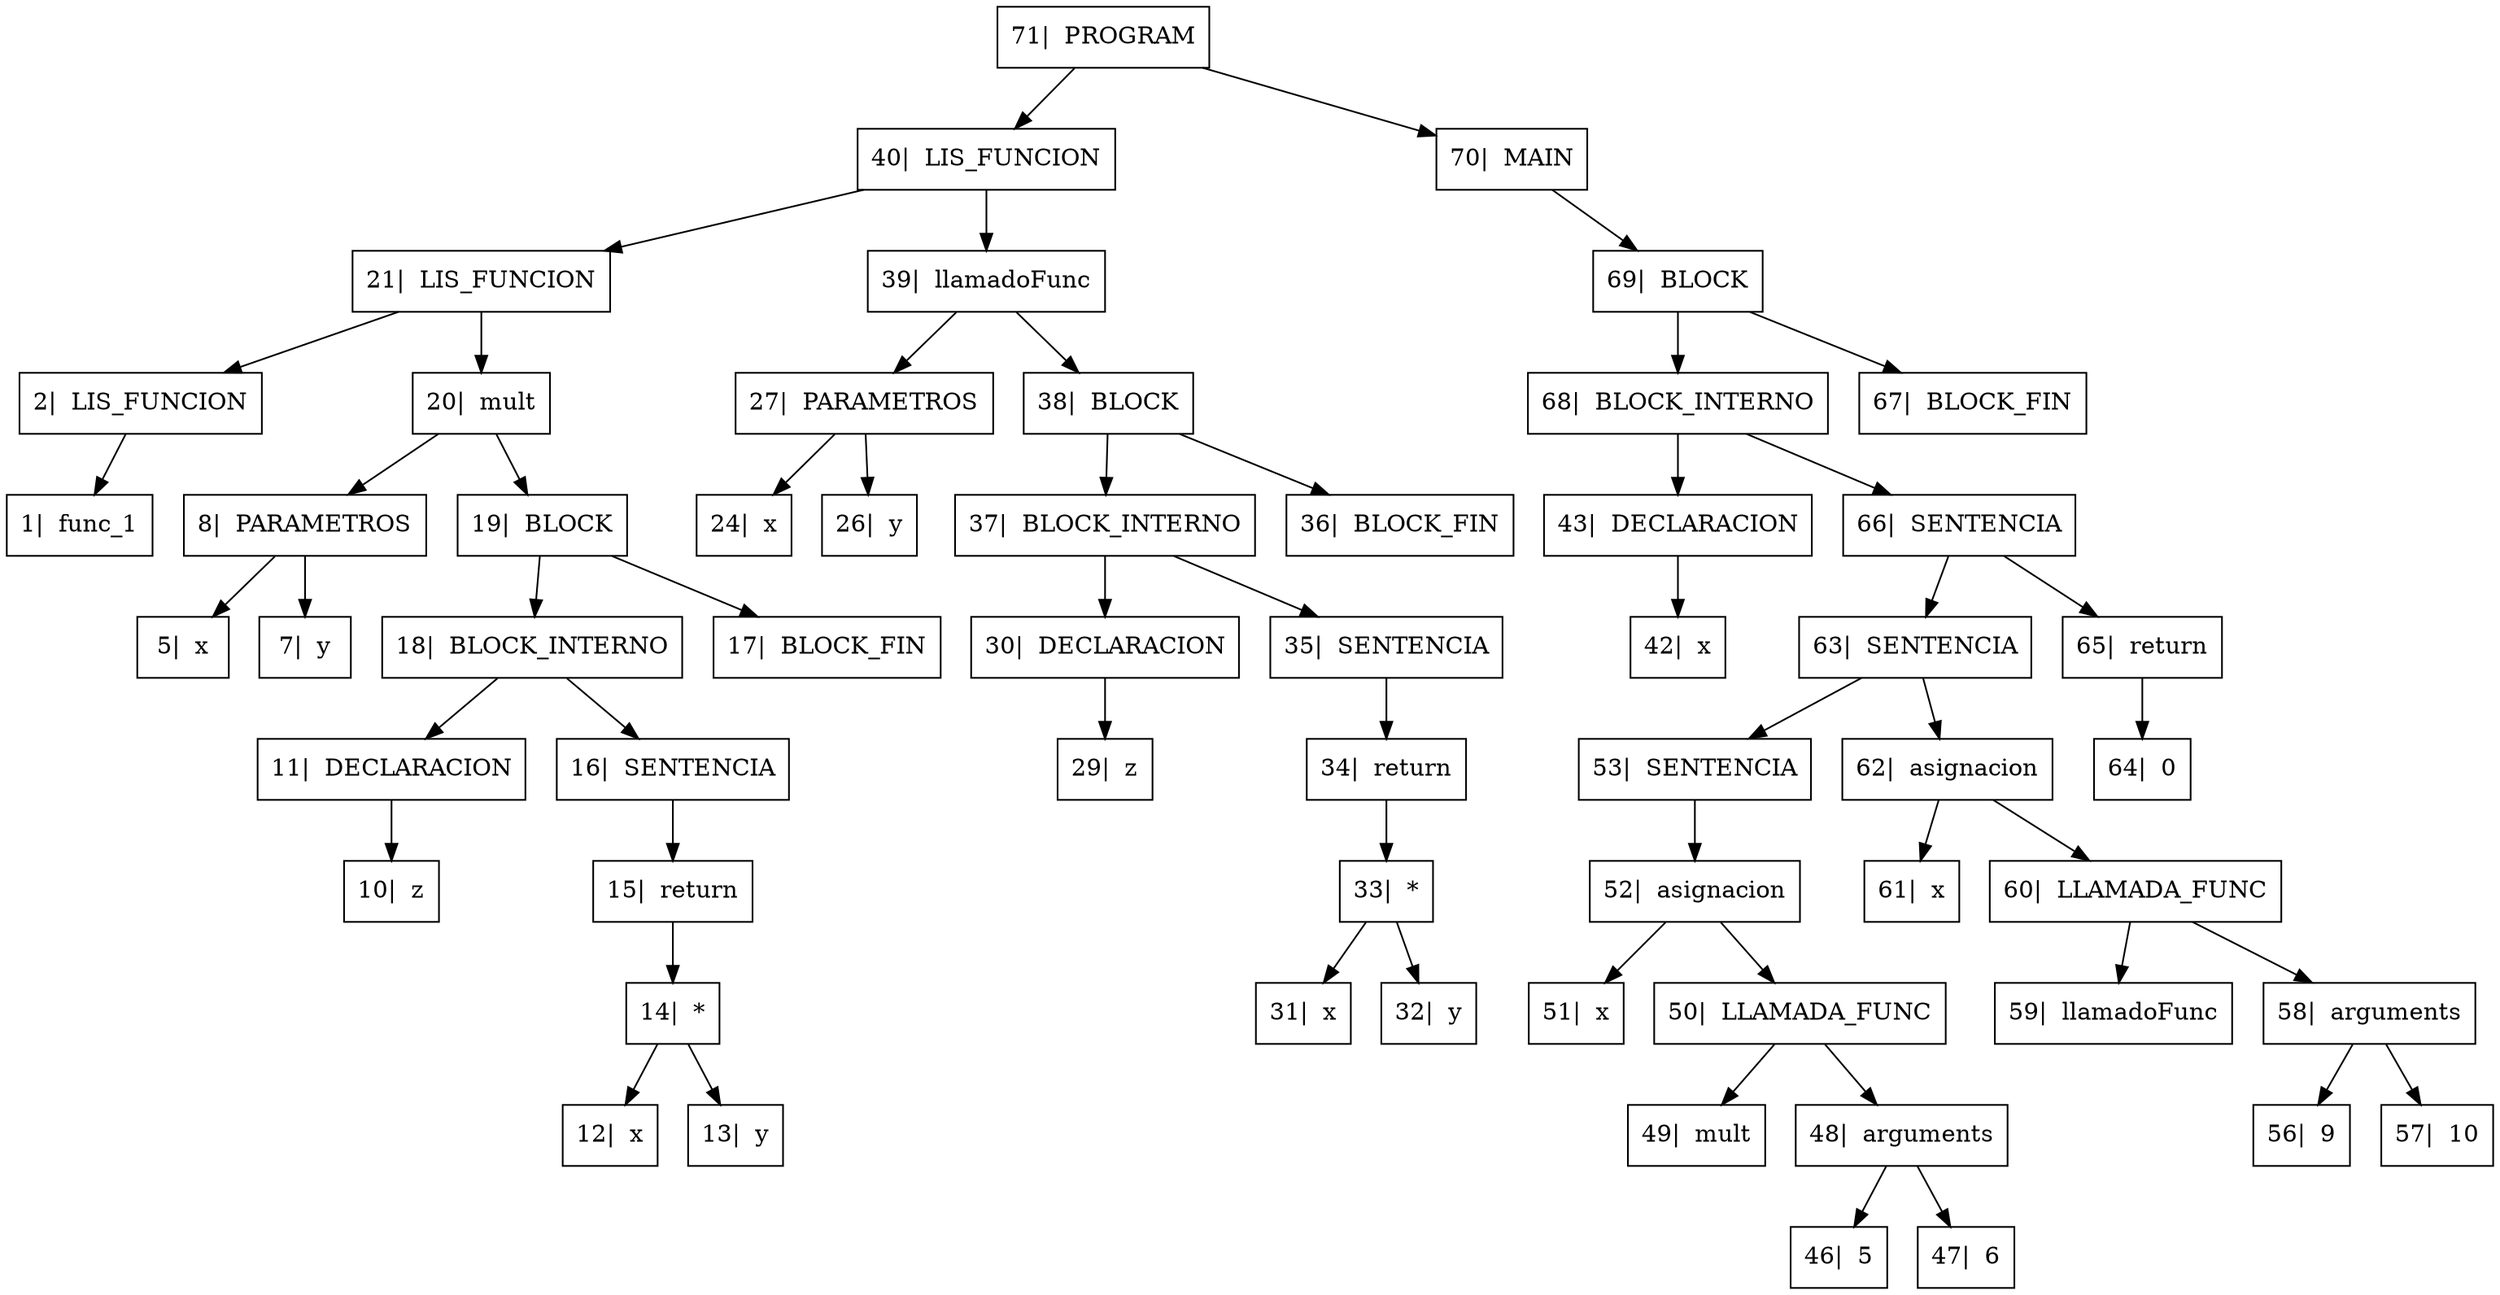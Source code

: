 digraph{

rankdir=TB;

node[shape=box];
"71|  PROGRAM" -> "40|  LIS_FUNCION", "70|  MAIN";
"40|  LIS_FUNCION" -> "21|  LIS_FUNCION", "39|  llamadoFunc";
"21|  LIS_FUNCION" -> "2|  LIS_FUNCION", "20|  mult";
"2|  LIS_FUNCION" -> "1|  func_1" ;
"20|  mult" -> "8|  PARAMETROS", "19|  BLOCK";
"8|  PARAMETROS" -> "5|  x", "7|  y";
"19|  BLOCK" -> "18|  BLOCK_INTERNO", "17|  BLOCK_FIN";
"18|  BLOCK_INTERNO" -> "11|  DECLARACION", "16|  SENTENCIA";
"11|  DECLARACION" -> "10|  z" ;
"16|  SENTENCIA" -> "15|  return" ;
"15|  return" -> "14|  *" ;
"14|  *" -> "12|  x", "13|  y";
"39|  llamadoFunc" -> "27|  PARAMETROS", "38|  BLOCK";
"27|  PARAMETROS" -> "24|  x", "26|  y";
"38|  BLOCK" -> "37|  BLOCK_INTERNO", "36|  BLOCK_FIN";
"37|  BLOCK_INTERNO" -> "30|  DECLARACION", "35|  SENTENCIA";
"30|  DECLARACION" -> "29|  z" ;
"35|  SENTENCIA" -> "34|  return" ;
"34|  return" -> "33|  *" ;
"33|  *" -> "31|  x", "32|  y";
"70|  MAIN" -> "69|  BLOCK" ;
"69|  BLOCK" -> "68|  BLOCK_INTERNO", "67|  BLOCK_FIN";
"68|  BLOCK_INTERNO" -> "43|  DECLARACION", "66|  SENTENCIA";
"43|  DECLARACION" -> "42|  x" ;
"66|  SENTENCIA" -> "63|  SENTENCIA", "65|  return";
"63|  SENTENCIA" -> "53|  SENTENCIA", "62|  asignacion";
"53|  SENTENCIA" -> "52|  asignacion" ;
"52|  asignacion" -> "51|  x", "50|  LLAMADA_FUNC";
"50|  LLAMADA_FUNC" -> "49|  mult", "48|  arguments";
"48|  arguments" -> "46|  5", "47|  6";
"62|  asignacion" -> "61|  x", "60|  LLAMADA_FUNC";
"60|  LLAMADA_FUNC" -> "59|  llamadoFunc", "58|  arguments";
"58|  arguments" -> "56|  9", "57|  10";
"65|  return" -> "64|  0" ;
}
